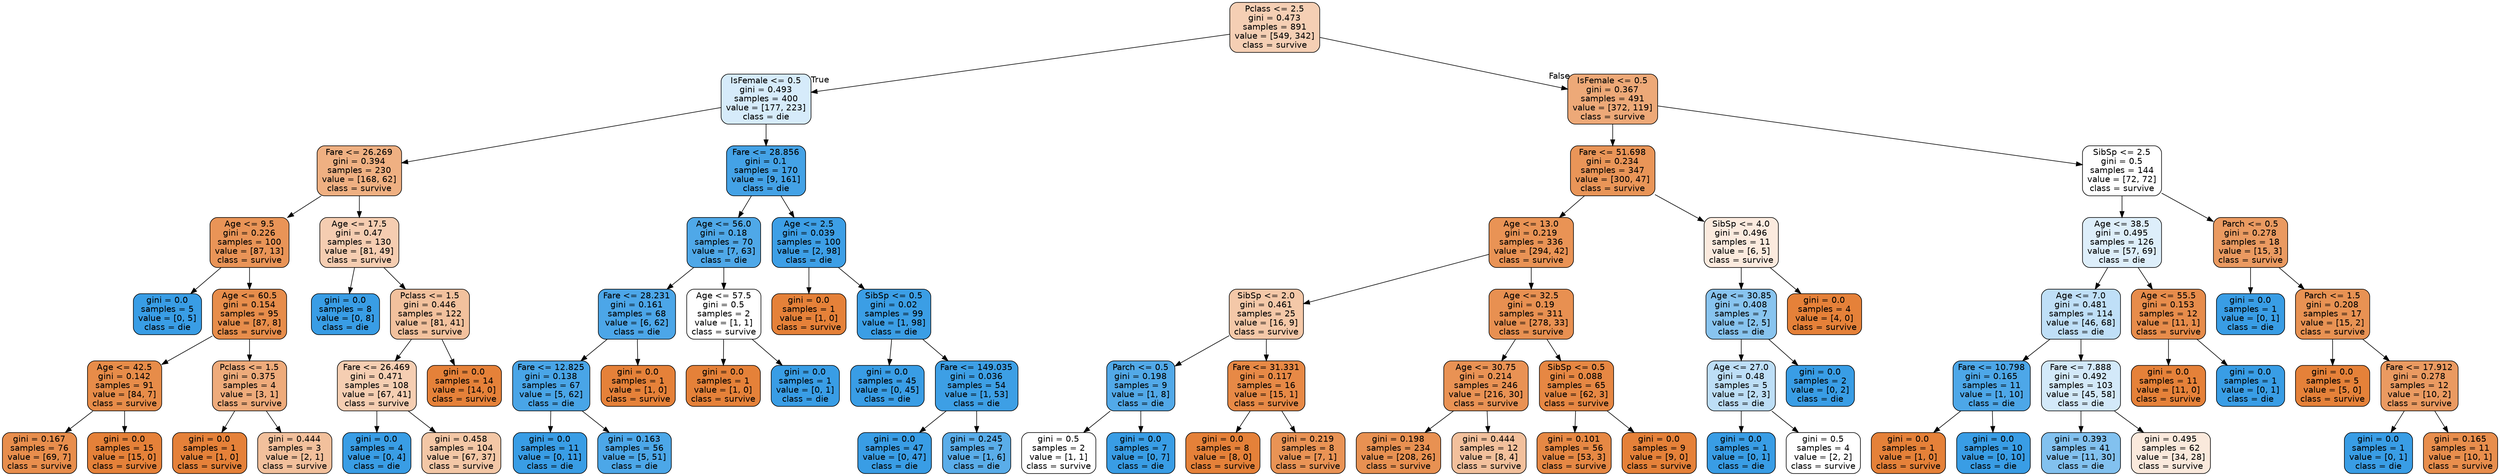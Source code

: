 digraph Tree {
node [shape=box, style="filled, rounded", color="black", fontname="helvetica"] ;
edge [fontname="helvetica"] ;
0 [label="Pclass <= 2.5\ngini = 0.473\nsamples = 891\nvalue = [549, 342]\nclass = survive", fillcolor="#f5cfb4"] ;
1 [label="IsFemale <= 0.5\ngini = 0.493\nsamples = 400\nvalue = [177, 223]\nclass = die", fillcolor="#d6ebfa"] ;
0 -> 1 [labeldistance=2.5, labelangle=45, headlabel="True"] ;
2 [label="Fare <= 26.269\ngini = 0.394\nsamples = 230\nvalue = [168, 62]\nclass = survive", fillcolor="#efb082"] ;
1 -> 2 ;
3 [label="Age <= 9.5\ngini = 0.226\nsamples = 100\nvalue = [87, 13]\nclass = survive", fillcolor="#e99457"] ;
2 -> 3 ;
4 [label="gini = 0.0\nsamples = 5\nvalue = [0, 5]\nclass = die", fillcolor="#399de5"] ;
3 -> 4 ;
5 [label="Age <= 60.5\ngini = 0.154\nsamples = 95\nvalue = [87, 8]\nclass = survive", fillcolor="#e78d4b"] ;
3 -> 5 ;
6 [label="Age <= 42.5\ngini = 0.142\nsamples = 91\nvalue = [84, 7]\nclass = survive", fillcolor="#e78c49"] ;
5 -> 6 ;
7 [label="gini = 0.167\nsamples = 76\nvalue = [69, 7]\nclass = survive", fillcolor="#e88e4d"] ;
6 -> 7 ;
8 [label="gini = 0.0\nsamples = 15\nvalue = [15, 0]\nclass = survive", fillcolor="#e58139"] ;
6 -> 8 ;
9 [label="Pclass <= 1.5\ngini = 0.375\nsamples = 4\nvalue = [3, 1]\nclass = survive", fillcolor="#eeab7b"] ;
5 -> 9 ;
10 [label="gini = 0.0\nsamples = 1\nvalue = [1, 0]\nclass = survive", fillcolor="#e58139"] ;
9 -> 10 ;
11 [label="gini = 0.444\nsamples = 3\nvalue = [2, 1]\nclass = survive", fillcolor="#f2c09c"] ;
9 -> 11 ;
12 [label="Age <= 17.5\ngini = 0.47\nsamples = 130\nvalue = [81, 49]\nclass = survive", fillcolor="#f5cdb1"] ;
2 -> 12 ;
13 [label="gini = 0.0\nsamples = 8\nvalue = [0, 8]\nclass = die", fillcolor="#399de5"] ;
12 -> 13 ;
14 [label="Pclass <= 1.5\ngini = 0.446\nsamples = 122\nvalue = [81, 41]\nclass = survive", fillcolor="#f2c19d"] ;
12 -> 14 ;
15 [label="Fare <= 26.469\ngini = 0.471\nsamples = 108\nvalue = [67, 41]\nclass = survive", fillcolor="#f5ceb2"] ;
14 -> 15 ;
16 [label="gini = 0.0\nsamples = 4\nvalue = [0, 4]\nclass = die", fillcolor="#399de5"] ;
15 -> 16 ;
17 [label="gini = 0.458\nsamples = 104\nvalue = [67, 37]\nclass = survive", fillcolor="#f3c7a6"] ;
15 -> 17 ;
18 [label="gini = 0.0\nsamples = 14\nvalue = [14, 0]\nclass = survive", fillcolor="#e58139"] ;
14 -> 18 ;
19 [label="Fare <= 28.856\ngini = 0.1\nsamples = 170\nvalue = [9, 161]\nclass = die", fillcolor="#44a2e6"] ;
1 -> 19 ;
20 [label="Age <= 56.0\ngini = 0.18\nsamples = 70\nvalue = [7, 63]\nclass = die", fillcolor="#4fa8e8"] ;
19 -> 20 ;
21 [label="Fare <= 28.231\ngini = 0.161\nsamples = 68\nvalue = [6, 62]\nclass = die", fillcolor="#4ca6e8"] ;
20 -> 21 ;
22 [label="Fare <= 12.825\ngini = 0.138\nsamples = 67\nvalue = [5, 62]\nclass = die", fillcolor="#49a5e7"] ;
21 -> 22 ;
23 [label="gini = 0.0\nsamples = 11\nvalue = [0, 11]\nclass = die", fillcolor="#399de5"] ;
22 -> 23 ;
24 [label="gini = 0.163\nsamples = 56\nvalue = [5, 51]\nclass = die", fillcolor="#4ca7e8"] ;
22 -> 24 ;
25 [label="gini = 0.0\nsamples = 1\nvalue = [1, 0]\nclass = survive", fillcolor="#e58139"] ;
21 -> 25 ;
26 [label="Age <= 57.5\ngini = 0.5\nsamples = 2\nvalue = [1, 1]\nclass = survive", fillcolor="#ffffff"] ;
20 -> 26 ;
27 [label="gini = 0.0\nsamples = 1\nvalue = [1, 0]\nclass = survive", fillcolor="#e58139"] ;
26 -> 27 ;
28 [label="gini = 0.0\nsamples = 1\nvalue = [0, 1]\nclass = die", fillcolor="#399de5"] ;
26 -> 28 ;
29 [label="Age <= 2.5\ngini = 0.039\nsamples = 100\nvalue = [2, 98]\nclass = die", fillcolor="#3d9fe6"] ;
19 -> 29 ;
30 [label="gini = 0.0\nsamples = 1\nvalue = [1, 0]\nclass = survive", fillcolor="#e58139"] ;
29 -> 30 ;
31 [label="SibSp <= 0.5\ngini = 0.02\nsamples = 99\nvalue = [1, 98]\nclass = die", fillcolor="#3b9ee5"] ;
29 -> 31 ;
32 [label="gini = 0.0\nsamples = 45\nvalue = [0, 45]\nclass = die", fillcolor="#399de5"] ;
31 -> 32 ;
33 [label="Fare <= 149.035\ngini = 0.036\nsamples = 54\nvalue = [1, 53]\nclass = die", fillcolor="#3d9fe5"] ;
31 -> 33 ;
34 [label="gini = 0.0\nsamples = 47\nvalue = [0, 47]\nclass = die", fillcolor="#399de5"] ;
33 -> 34 ;
35 [label="gini = 0.245\nsamples = 7\nvalue = [1, 6]\nclass = die", fillcolor="#5aade9"] ;
33 -> 35 ;
36 [label="IsFemale <= 0.5\ngini = 0.367\nsamples = 491\nvalue = [372, 119]\nclass = survive", fillcolor="#eda978"] ;
0 -> 36 [labeldistance=2.5, labelangle=-45, headlabel="False"] ;
37 [label="Fare <= 51.698\ngini = 0.234\nsamples = 347\nvalue = [300, 47]\nclass = survive", fillcolor="#e99558"] ;
36 -> 37 ;
38 [label="Age <= 13.0\ngini = 0.219\nsamples = 336\nvalue = [294, 42]\nclass = survive", fillcolor="#e99355"] ;
37 -> 38 ;
39 [label="SibSp <= 2.0\ngini = 0.461\nsamples = 25\nvalue = [16, 9]\nclass = survive", fillcolor="#f4c8a8"] ;
38 -> 39 ;
40 [label="Parch <= 0.5\ngini = 0.198\nsamples = 9\nvalue = [1, 8]\nclass = die", fillcolor="#52a9e8"] ;
39 -> 40 ;
41 [label="gini = 0.5\nsamples = 2\nvalue = [1, 1]\nclass = survive", fillcolor="#ffffff"] ;
40 -> 41 ;
42 [label="gini = 0.0\nsamples = 7\nvalue = [0, 7]\nclass = die", fillcolor="#399de5"] ;
40 -> 42 ;
43 [label="Fare <= 31.331\ngini = 0.117\nsamples = 16\nvalue = [15, 1]\nclass = survive", fillcolor="#e78946"] ;
39 -> 43 ;
44 [label="gini = 0.0\nsamples = 8\nvalue = [8, 0]\nclass = survive", fillcolor="#e58139"] ;
43 -> 44 ;
45 [label="gini = 0.219\nsamples = 8\nvalue = [7, 1]\nclass = survive", fillcolor="#e99355"] ;
43 -> 45 ;
46 [label="Age <= 32.5\ngini = 0.19\nsamples = 311\nvalue = [278, 33]\nclass = survive", fillcolor="#e89051"] ;
38 -> 46 ;
47 [label="Age <= 30.75\ngini = 0.214\nsamples = 246\nvalue = [216, 30]\nclass = survive", fillcolor="#e99254"] ;
46 -> 47 ;
48 [label="gini = 0.198\nsamples = 234\nvalue = [208, 26]\nclass = survive", fillcolor="#e89152"] ;
47 -> 48 ;
49 [label="gini = 0.444\nsamples = 12\nvalue = [8, 4]\nclass = survive", fillcolor="#f2c09c"] ;
47 -> 49 ;
50 [label="SibSp <= 0.5\ngini = 0.088\nsamples = 65\nvalue = [62, 3]\nclass = survive", fillcolor="#e68743"] ;
46 -> 50 ;
51 [label="gini = 0.101\nsamples = 56\nvalue = [53, 3]\nclass = survive", fillcolor="#e68844"] ;
50 -> 51 ;
52 [label="gini = 0.0\nsamples = 9\nvalue = [9, 0]\nclass = survive", fillcolor="#e58139"] ;
50 -> 52 ;
53 [label="SibSp <= 4.0\ngini = 0.496\nsamples = 11\nvalue = [6, 5]\nclass = survive", fillcolor="#fbeade"] ;
37 -> 53 ;
54 [label="Age <= 30.85\ngini = 0.408\nsamples = 7\nvalue = [2, 5]\nclass = die", fillcolor="#88c4ef"] ;
53 -> 54 ;
55 [label="Age <= 27.0\ngini = 0.48\nsamples = 5\nvalue = [2, 3]\nclass = die", fillcolor="#bddef6"] ;
54 -> 55 ;
56 [label="gini = 0.0\nsamples = 1\nvalue = [0, 1]\nclass = die", fillcolor="#399de5"] ;
55 -> 56 ;
57 [label="gini = 0.5\nsamples = 4\nvalue = [2, 2]\nclass = survive", fillcolor="#ffffff"] ;
55 -> 57 ;
58 [label="gini = 0.0\nsamples = 2\nvalue = [0, 2]\nclass = die", fillcolor="#399de5"] ;
54 -> 58 ;
59 [label="gini = 0.0\nsamples = 4\nvalue = [4, 0]\nclass = survive", fillcolor="#e58139"] ;
53 -> 59 ;
60 [label="SibSp <= 2.5\ngini = 0.5\nsamples = 144\nvalue = [72, 72]\nclass = survive", fillcolor="#ffffff"] ;
36 -> 60 ;
61 [label="Age <= 38.5\ngini = 0.495\nsamples = 126\nvalue = [57, 69]\nclass = die", fillcolor="#ddeefa"] ;
60 -> 61 ;
62 [label="Age <= 7.0\ngini = 0.481\nsamples = 114\nvalue = [46, 68]\nclass = die", fillcolor="#bfdff7"] ;
61 -> 62 ;
63 [label="Fare <= 10.798\ngini = 0.165\nsamples = 11\nvalue = [1, 10]\nclass = die", fillcolor="#4da7e8"] ;
62 -> 63 ;
64 [label="gini = 0.0\nsamples = 1\nvalue = [1, 0]\nclass = survive", fillcolor="#e58139"] ;
63 -> 64 ;
65 [label="gini = 0.0\nsamples = 10\nvalue = [0, 10]\nclass = die", fillcolor="#399de5"] ;
63 -> 65 ;
66 [label="Fare <= 7.888\ngini = 0.492\nsamples = 103\nvalue = [45, 58]\nclass = die", fillcolor="#d3e9f9"] ;
62 -> 66 ;
67 [label="gini = 0.393\nsamples = 41\nvalue = [11, 30]\nclass = die", fillcolor="#82c1ef"] ;
66 -> 67 ;
68 [label="gini = 0.495\nsamples = 62\nvalue = [34, 28]\nclass = survive", fillcolor="#fae9dc"] ;
66 -> 68 ;
69 [label="Age <= 55.5\ngini = 0.153\nsamples = 12\nvalue = [11, 1]\nclass = survive", fillcolor="#e78c4b"] ;
61 -> 69 ;
70 [label="gini = 0.0\nsamples = 11\nvalue = [11, 0]\nclass = survive", fillcolor="#e58139"] ;
69 -> 70 ;
71 [label="gini = 0.0\nsamples = 1\nvalue = [0, 1]\nclass = die", fillcolor="#399de5"] ;
69 -> 71 ;
72 [label="Parch <= 0.5\ngini = 0.278\nsamples = 18\nvalue = [15, 3]\nclass = survive", fillcolor="#ea9a61"] ;
60 -> 72 ;
73 [label="gini = 0.0\nsamples = 1\nvalue = [0, 1]\nclass = die", fillcolor="#399de5"] ;
72 -> 73 ;
74 [label="Parch <= 1.5\ngini = 0.208\nsamples = 17\nvalue = [15, 2]\nclass = survive", fillcolor="#e89253"] ;
72 -> 74 ;
75 [label="gini = 0.0\nsamples = 5\nvalue = [5, 0]\nclass = survive", fillcolor="#e58139"] ;
74 -> 75 ;
76 [label="Fare <= 17.912\ngini = 0.278\nsamples = 12\nvalue = [10, 2]\nclass = survive", fillcolor="#ea9a61"] ;
74 -> 76 ;
77 [label="gini = 0.0\nsamples = 1\nvalue = [0, 1]\nclass = die", fillcolor="#399de5"] ;
76 -> 77 ;
78 [label="gini = 0.165\nsamples = 11\nvalue = [10, 1]\nclass = survive", fillcolor="#e88e4d"] ;
76 -> 78 ;
}